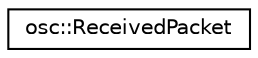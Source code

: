 digraph "Graphical Class Hierarchy"
{
 // LATEX_PDF_SIZE
  edge [fontname="Helvetica",fontsize="10",labelfontname="Helvetica",labelfontsize="10"];
  node [fontname="Helvetica",fontsize="10",shape=record];
  rankdir="LR";
  Node0 [label="osc::ReceivedPacket",height=0.2,width=0.4,color="black", fillcolor="white", style="filled",URL="$classosc_1_1ReceivedPacket.html",tooltip=" "];
}
